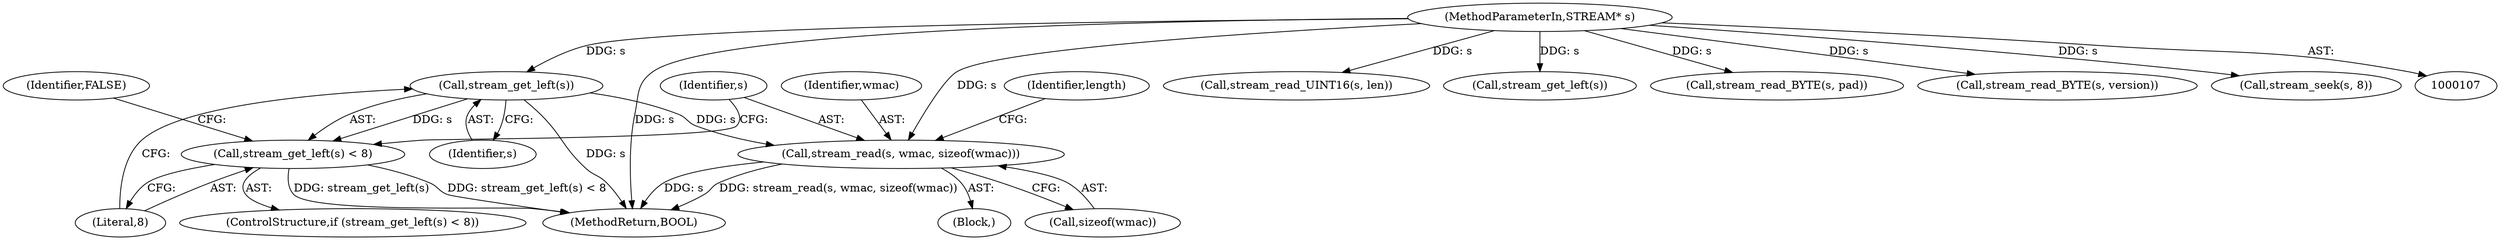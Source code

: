 digraph "0_FreeRDP_7d58aac24fe20ffaad7bd9b40c9ddf457c1b06e7@pointer" {
"1000193" [label="(Call,stream_get_left(s))"];
"1000109" [label="(MethodParameterIn,STREAM* s)"];
"1000192" [label="(Call,stream_get_left(s) < 8)"];
"1000198" [label="(Call,stream_read(s, wmac, sizeof(wmac)))"];
"1000195" [label="(Literal,8)"];
"1000135" [label="(Call,stream_read_UINT16(s, len))"];
"1000130" [label="(Call,stream_get_left(s))"];
"1000141" [label="(Call,stream_read_BYTE(s, pad))"];
"1000199" [label="(Identifier,s)"];
"1000201" [label="(Call,sizeof(wmac))"];
"1000204" [label="(Identifier,length)"];
"1000246" [label="(MethodReturn,BOOL)"];
"1000192" [label="(Call,stream_get_left(s) < 8)"];
"1000109" [label="(MethodParameterIn,STREAM* s)"];
"1000112" [label="(Block,)"];
"1000138" [label="(Call,stream_read_BYTE(s, version))"];
"1000200" [label="(Identifier,wmac)"];
"1000197" [label="(Identifier,FALSE)"];
"1000193" [label="(Call,stream_get_left(s))"];
"1000149" [label="(Call,stream_seek(s, 8))"];
"1000194" [label="(Identifier,s)"];
"1000191" [label="(ControlStructure,if (stream_get_left(s) < 8))"];
"1000198" [label="(Call,stream_read(s, wmac, sizeof(wmac)))"];
"1000193" -> "1000192"  [label="AST: "];
"1000193" -> "1000194"  [label="CFG: "];
"1000194" -> "1000193"  [label="AST: "];
"1000195" -> "1000193"  [label="CFG: "];
"1000193" -> "1000246"  [label="DDG: s"];
"1000193" -> "1000192"  [label="DDG: s"];
"1000109" -> "1000193"  [label="DDG: s"];
"1000193" -> "1000198"  [label="DDG: s"];
"1000109" -> "1000107"  [label="AST: "];
"1000109" -> "1000246"  [label="DDG: s"];
"1000109" -> "1000130"  [label="DDG: s"];
"1000109" -> "1000135"  [label="DDG: s"];
"1000109" -> "1000138"  [label="DDG: s"];
"1000109" -> "1000141"  [label="DDG: s"];
"1000109" -> "1000149"  [label="DDG: s"];
"1000109" -> "1000198"  [label="DDG: s"];
"1000192" -> "1000191"  [label="AST: "];
"1000192" -> "1000195"  [label="CFG: "];
"1000195" -> "1000192"  [label="AST: "];
"1000197" -> "1000192"  [label="CFG: "];
"1000199" -> "1000192"  [label="CFG: "];
"1000192" -> "1000246"  [label="DDG: stream_get_left(s)"];
"1000192" -> "1000246"  [label="DDG: stream_get_left(s) < 8"];
"1000198" -> "1000112"  [label="AST: "];
"1000198" -> "1000201"  [label="CFG: "];
"1000199" -> "1000198"  [label="AST: "];
"1000200" -> "1000198"  [label="AST: "];
"1000201" -> "1000198"  [label="AST: "];
"1000204" -> "1000198"  [label="CFG: "];
"1000198" -> "1000246"  [label="DDG: s"];
"1000198" -> "1000246"  [label="DDG: stream_read(s, wmac, sizeof(wmac))"];
}
